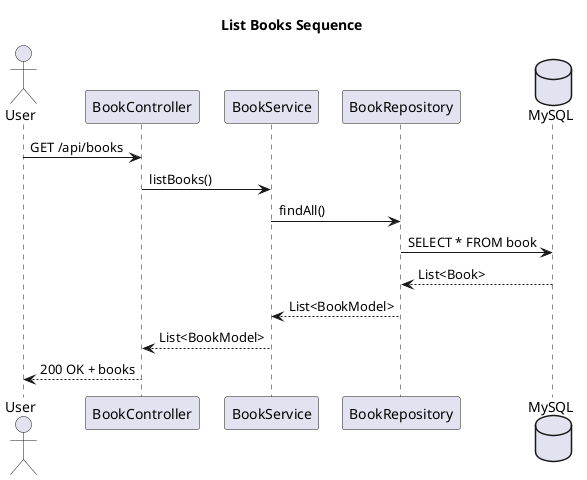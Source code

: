 @startuml
title List Books Sequence

actor User
participant "BookController" as BC
participant "BookService" as BS
participant "BookRepository" as BR
database "MySQL" as DB

User -> BC : GET /api/books
BC -> BS : listBooks()
BS -> BR : findAll()
BR -> DB : SELECT * FROM book
DB --> BR : List<Book>
BR --> BS : List<BookModel>
BS --> BC : List<BookModel>
BC --> User : 200 OK + books

@enduml 